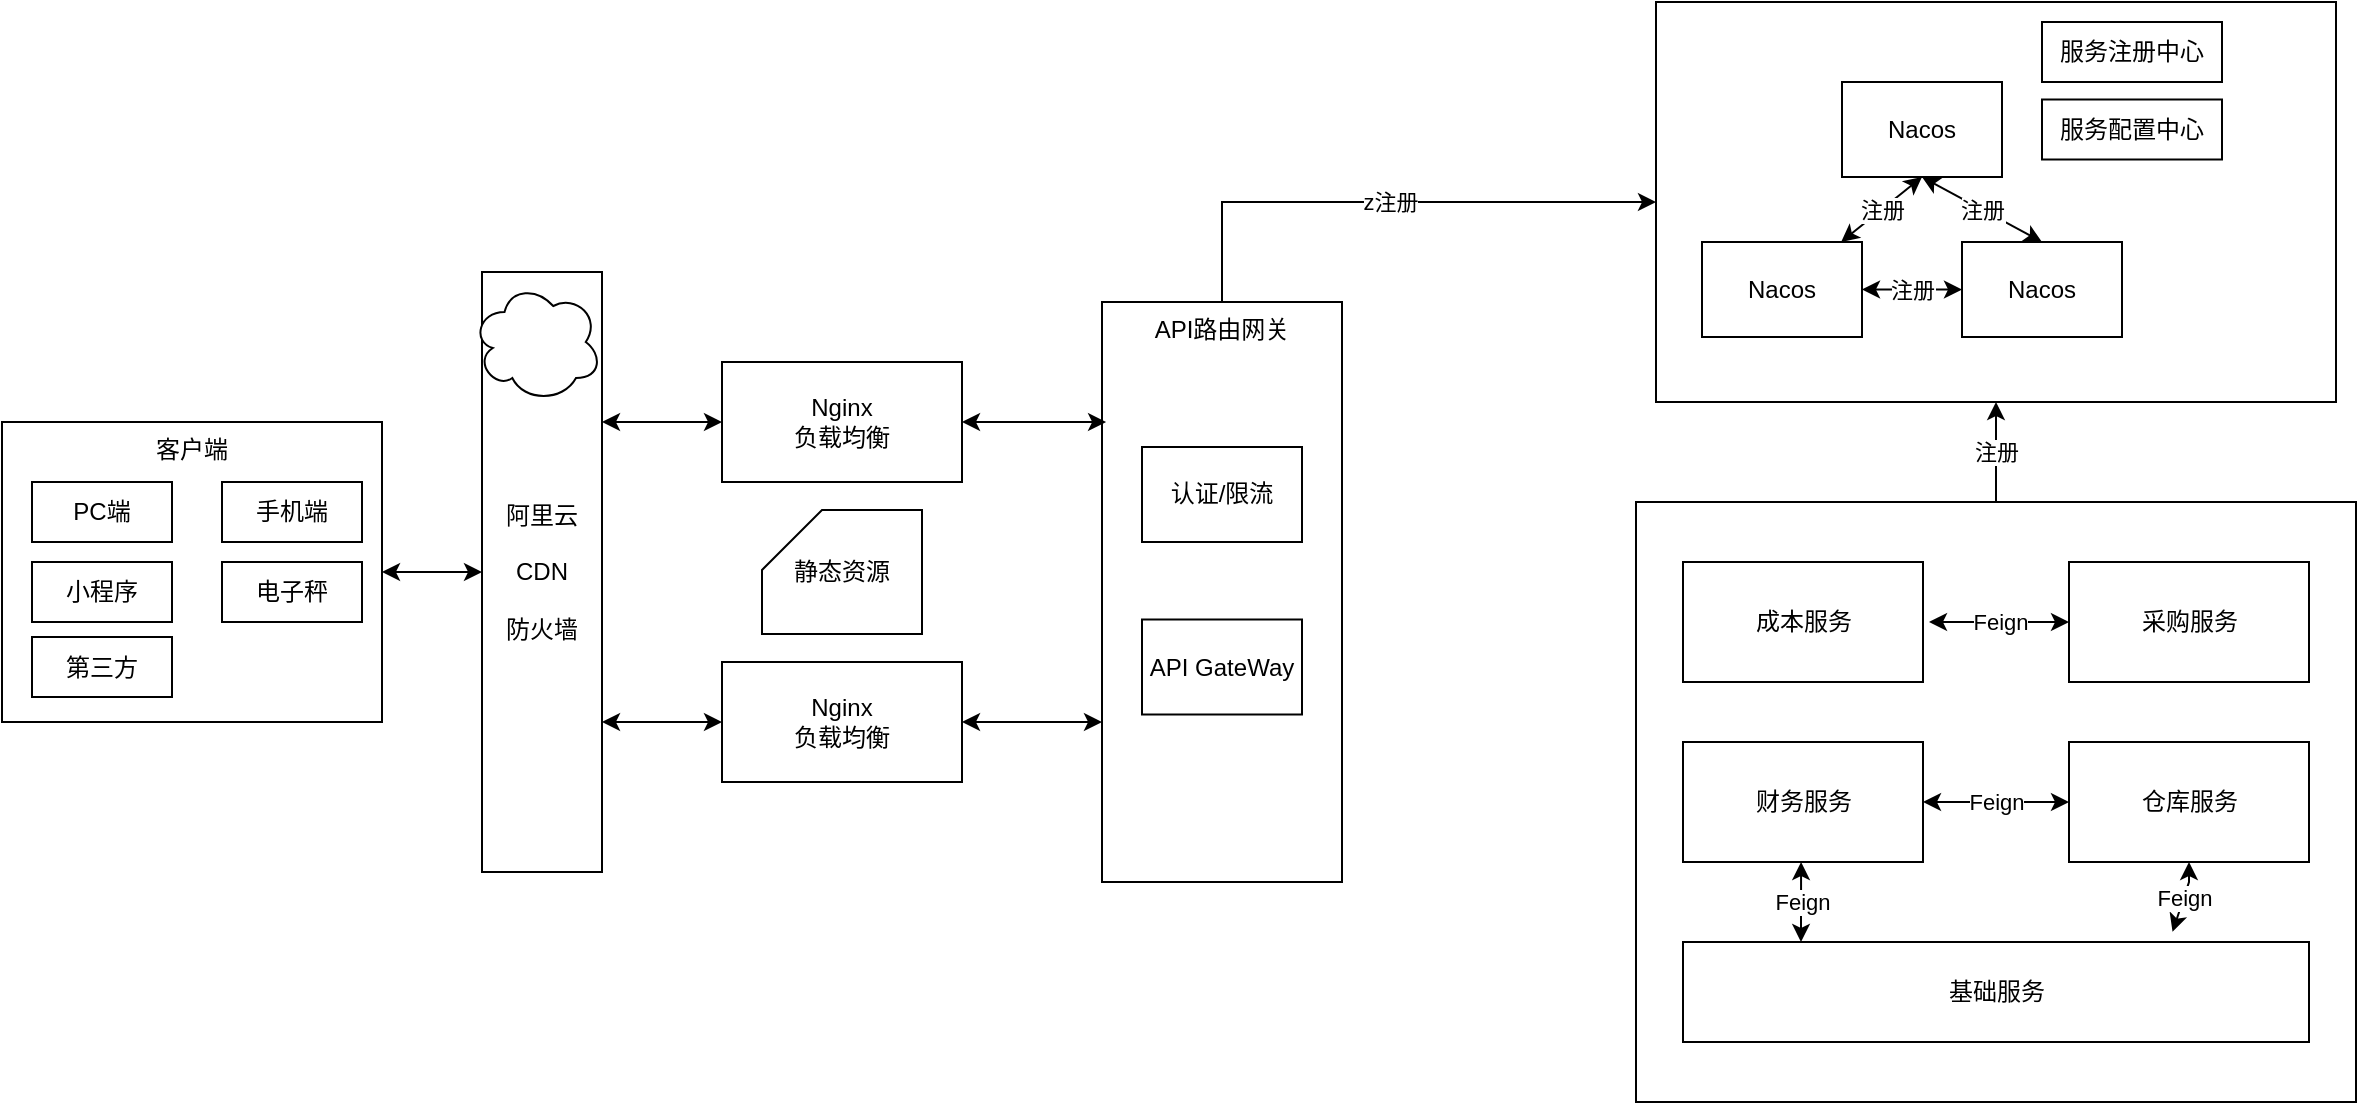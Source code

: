 <mxfile version="18.2.0" type="github">
  <diagram id="vszCD1J5VTGv5mpLLiHU" name="Page-1">
    <mxGraphModel dx="1955" dy="2239" grid="1" gridSize="10" guides="1" tooltips="1" connect="1" arrows="1" fold="1" page="1" pageScale="1" pageWidth="827" pageHeight="1169" math="0" shadow="0">
      <root>
        <mxCell id="0" />
        <mxCell id="1" parent="0" />
        <mxCell id="VbcEAXWBeEiYhWNy1sMn-55" value="" style="rounded=0;whiteSpace=wrap;html=1;" vertex="1" parent="1">
          <mxGeometry x="827" y="150" width="360" height="300" as="geometry" />
        </mxCell>
        <mxCell id="VbcEAXWBeEiYhWNy1sMn-40" value="" style="rounded=0;whiteSpace=wrap;html=1;" vertex="1" parent="1">
          <mxGeometry x="837" y="-100" width="340" height="200" as="geometry" />
        </mxCell>
        <mxCell id="VbcEAXWBeEiYhWNy1sMn-56" value="z注册" style="edgeStyle=orthogonalEdgeStyle;rounded=0;orthogonalLoop=1;jettySize=auto;html=1;entryX=0;entryY=0.5;entryDx=0;entryDy=0;" edge="1" parent="1" source="VbcEAXWBeEiYhWNy1sMn-20" target="VbcEAXWBeEiYhWNy1sMn-40">
          <mxGeometry relative="1" as="geometry">
            <Array as="points">
              <mxPoint x="620" />
            </Array>
          </mxGeometry>
        </mxCell>
        <mxCell id="VbcEAXWBeEiYhWNy1sMn-20" value="API路由网关" style="rounded=0;whiteSpace=wrap;html=1;verticalAlign=top;" vertex="1" parent="1">
          <mxGeometry x="560" y="50" width="120" height="290" as="geometry" />
        </mxCell>
        <mxCell id="owut5gFH1ZOMrYDUWBN5-8" value="客户端" style="rounded=0;whiteSpace=wrap;html=1;verticalAlign=top;" parent="1" vertex="1">
          <mxGeometry x="10" y="110" width="190" height="150" as="geometry" />
        </mxCell>
        <mxCell id="owut5gFH1ZOMrYDUWBN5-1" value="手机端" style="rounded=0;whiteSpace=wrap;html=1;" parent="1" vertex="1">
          <mxGeometry x="120" y="140" width="70" height="30" as="geometry" />
        </mxCell>
        <mxCell id="owut5gFH1ZOMrYDUWBN5-3" value="PC端" style="rounded=0;whiteSpace=wrap;html=1;" parent="1" vertex="1">
          <mxGeometry x="25" y="140" width="70" height="30" as="geometry" />
        </mxCell>
        <mxCell id="owut5gFH1ZOMrYDUWBN5-5" value="电子秤" style="rounded=0;whiteSpace=wrap;html=1;" parent="1" vertex="1">
          <mxGeometry x="120" y="180" width="70" height="30" as="geometry" />
        </mxCell>
        <mxCell id="owut5gFH1ZOMrYDUWBN5-7" value="第三方" style="rounded=0;whiteSpace=wrap;html=1;" parent="1" vertex="1">
          <mxGeometry x="25" y="217.5" width="70" height="30" as="geometry" />
        </mxCell>
        <mxCell id="VbcEAXWBeEiYhWNy1sMn-3" value="API GateWay" style="rounded=0;whiteSpace=wrap;html=1;" vertex="1" parent="1">
          <mxGeometry x="580" y="208.75" width="80" height="47.5" as="geometry" />
        </mxCell>
        <mxCell id="VbcEAXWBeEiYhWNy1sMn-6" value="小程序" style="rounded=0;whiteSpace=wrap;html=1;" vertex="1" parent="1">
          <mxGeometry x="25" y="180" width="70" height="30" as="geometry" />
        </mxCell>
        <mxCell id="VbcEAXWBeEiYhWNy1sMn-8" value="阿里云&lt;br&gt;&lt;br&gt;CDN&lt;br&gt;&lt;br&gt;防火墙" style="rounded=0;whiteSpace=wrap;html=1;" vertex="1" parent="1">
          <mxGeometry x="250" y="35" width="60" height="300" as="geometry" />
        </mxCell>
        <mxCell id="VbcEAXWBeEiYhWNy1sMn-10" value="Nginx&lt;br&gt;负载均衡" style="rounded=0;whiteSpace=wrap;html=1;" vertex="1" parent="1">
          <mxGeometry x="370" y="80" width="120" height="60" as="geometry" />
        </mxCell>
        <mxCell id="VbcEAXWBeEiYhWNy1sMn-11" value="Nginx&lt;br&gt;负载均衡" style="rounded=0;whiteSpace=wrap;html=1;" vertex="1" parent="1">
          <mxGeometry x="370" y="230" width="120" height="60" as="geometry" />
        </mxCell>
        <mxCell id="VbcEAXWBeEiYhWNy1sMn-12" value="" style="endArrow=classic;startArrow=classic;html=1;rounded=0;entryX=0;entryY=0.5;entryDx=0;entryDy=0;exitX=1;exitY=0.25;exitDx=0;exitDy=0;" edge="1" parent="1" source="VbcEAXWBeEiYhWNy1sMn-8" target="VbcEAXWBeEiYhWNy1sMn-10">
          <mxGeometry width="50" height="50" relative="1" as="geometry">
            <mxPoint x="310" y="150" as="sourcePoint" />
            <mxPoint x="360" y="100" as="targetPoint" />
          </mxGeometry>
        </mxCell>
        <mxCell id="VbcEAXWBeEiYhWNy1sMn-14" value="" style="endArrow=classic;startArrow=classic;html=1;rounded=0;exitX=1;exitY=0.5;exitDx=0;exitDy=0;entryX=0;entryY=0.5;entryDx=0;entryDy=0;" edge="1" parent="1" source="owut5gFH1ZOMrYDUWBN5-8" target="VbcEAXWBeEiYhWNy1sMn-8">
          <mxGeometry width="50" height="50" relative="1" as="geometry">
            <mxPoint x="200" y="210" as="sourcePoint" />
            <mxPoint x="250" y="160" as="targetPoint" />
          </mxGeometry>
        </mxCell>
        <mxCell id="VbcEAXWBeEiYhWNy1sMn-15" value="" style="endArrow=classic;startArrow=classic;html=1;rounded=0;entryX=0;entryY=0.5;entryDx=0;entryDy=0;exitX=1;exitY=0.75;exitDx=0;exitDy=0;" edge="1" parent="1" source="VbcEAXWBeEiYhWNy1sMn-8" target="VbcEAXWBeEiYhWNy1sMn-11">
          <mxGeometry width="50" height="50" relative="1" as="geometry">
            <mxPoint x="310" y="300" as="sourcePoint" />
            <mxPoint x="360" y="250" as="targetPoint" />
          </mxGeometry>
        </mxCell>
        <mxCell id="VbcEAXWBeEiYhWNy1sMn-17" value="" style="ellipse;shape=cloud;whiteSpace=wrap;html=1;" vertex="1" parent="1">
          <mxGeometry x="245" y="40" width="65" height="60" as="geometry" />
        </mxCell>
        <mxCell id="VbcEAXWBeEiYhWNy1sMn-19" value="静态资源" style="shape=card;whiteSpace=wrap;html=1;" vertex="1" parent="1">
          <mxGeometry x="390" y="154" width="80" height="62" as="geometry" />
        </mxCell>
        <mxCell id="VbcEAXWBeEiYhWNy1sMn-21" value="认证/限流" style="rounded=0;whiteSpace=wrap;html=1;" vertex="1" parent="1">
          <mxGeometry x="580" y="122.5" width="80" height="47.5" as="geometry" />
        </mxCell>
        <mxCell id="VbcEAXWBeEiYhWNy1sMn-22" value="" style="endArrow=classic;startArrow=classic;html=1;rounded=0;exitX=1;exitY=0.5;exitDx=0;exitDy=0;entryX=0.017;entryY=0.207;entryDx=0;entryDy=0;entryPerimeter=0;" edge="1" parent="1" source="VbcEAXWBeEiYhWNy1sMn-10" target="VbcEAXWBeEiYhWNy1sMn-20">
          <mxGeometry width="50" height="50" relative="1" as="geometry">
            <mxPoint x="490" y="160" as="sourcePoint" />
            <mxPoint x="540" y="110" as="targetPoint" />
          </mxGeometry>
        </mxCell>
        <mxCell id="VbcEAXWBeEiYhWNy1sMn-23" value="" style="endArrow=classic;startArrow=classic;html=1;rounded=0;exitX=1;exitY=0.5;exitDx=0;exitDy=0;" edge="1" parent="1" source="VbcEAXWBeEiYhWNy1sMn-11">
          <mxGeometry width="50" height="50" relative="1" as="geometry">
            <mxPoint x="490" y="310" as="sourcePoint" />
            <mxPoint x="560" y="260" as="targetPoint" />
          </mxGeometry>
        </mxCell>
        <mxCell id="VbcEAXWBeEiYhWNy1sMn-25" value="Nacos" style="rounded=0;whiteSpace=wrap;html=1;" vertex="1" parent="1">
          <mxGeometry x="930" y="-60" width="80" height="47.5" as="geometry" />
        </mxCell>
        <mxCell id="VbcEAXWBeEiYhWNy1sMn-26" value="Nacos" style="rounded=0;whiteSpace=wrap;html=1;" vertex="1" parent="1">
          <mxGeometry x="860" y="20" width="80" height="47.5" as="geometry" />
        </mxCell>
        <mxCell id="VbcEAXWBeEiYhWNy1sMn-27" value="Nacos" style="rounded=0;whiteSpace=wrap;html=1;" vertex="1" parent="1">
          <mxGeometry x="990" y="20" width="80" height="47.5" as="geometry" />
        </mxCell>
        <mxCell id="VbcEAXWBeEiYhWNy1sMn-28" value="注册" style="endArrow=classic;startArrow=classic;html=1;rounded=0;entryX=0.5;entryY=1;entryDx=0;entryDy=0;" edge="1" parent="1" source="VbcEAXWBeEiYhWNy1sMn-26" target="VbcEAXWBeEiYhWNy1sMn-25">
          <mxGeometry width="50" height="50" relative="1" as="geometry">
            <mxPoint x="950" y="40" as="sourcePoint" />
            <mxPoint x="1000" y="-10" as="targetPoint" />
          </mxGeometry>
        </mxCell>
        <mxCell id="VbcEAXWBeEiYhWNy1sMn-32" value="注册" style="endArrow=classic;startArrow=classic;html=1;rounded=0;entryX=0.5;entryY=1;entryDx=0;entryDy=0;exitX=0.5;exitY=0;exitDx=0;exitDy=0;" edge="1" parent="1" source="VbcEAXWBeEiYhWNy1sMn-27" target="VbcEAXWBeEiYhWNy1sMn-25">
          <mxGeometry width="50" height="50" relative="1" as="geometry">
            <mxPoint x="980" y="40" as="sourcePoint" />
            <mxPoint x="1030" y="-10" as="targetPoint" />
          </mxGeometry>
        </mxCell>
        <mxCell id="VbcEAXWBeEiYhWNy1sMn-33" value="注册" style="endArrow=classic;startArrow=classic;html=1;rounded=0;exitX=1;exitY=0.5;exitDx=0;exitDy=0;entryX=0;entryY=0.5;entryDx=0;entryDy=0;" edge="1" parent="1" source="VbcEAXWBeEiYhWNy1sMn-26" target="VbcEAXWBeEiYhWNy1sMn-27">
          <mxGeometry width="50" height="50" relative="1" as="geometry">
            <mxPoint x="950" y="90" as="sourcePoint" />
            <mxPoint x="980" y="44" as="targetPoint" />
          </mxGeometry>
        </mxCell>
        <mxCell id="VbcEAXWBeEiYhWNy1sMn-34" value="服务注册中心" style="rounded=0;whiteSpace=wrap;html=1;" vertex="1" parent="1">
          <mxGeometry x="1030" y="-90" width="90" height="30" as="geometry" />
        </mxCell>
        <mxCell id="VbcEAXWBeEiYhWNy1sMn-35" value="服务配置中心" style="rounded=0;whiteSpace=wrap;html=1;" vertex="1" parent="1">
          <mxGeometry x="1030" y="-51.25" width="90" height="30" as="geometry" />
        </mxCell>
        <mxCell id="VbcEAXWBeEiYhWNy1sMn-42" value="成本服务" style="rounded=0;whiteSpace=wrap;html=1;" vertex="1" parent="1">
          <mxGeometry x="850.5" y="180" width="120" height="60" as="geometry" />
        </mxCell>
        <mxCell id="VbcEAXWBeEiYhWNy1sMn-43" value="采购服务" style="rounded=0;whiteSpace=wrap;html=1;" vertex="1" parent="1">
          <mxGeometry x="1043.5" y="180" width="120" height="60" as="geometry" />
        </mxCell>
        <mxCell id="VbcEAXWBeEiYhWNy1sMn-44" value="仓库服务" style="rounded=0;whiteSpace=wrap;html=1;" vertex="1" parent="1">
          <mxGeometry x="1043.5" y="270" width="120" height="60" as="geometry" />
        </mxCell>
        <mxCell id="VbcEAXWBeEiYhWNy1sMn-45" value="财务服务" style="rounded=0;whiteSpace=wrap;html=1;" vertex="1" parent="1">
          <mxGeometry x="850.5" y="270" width="120" height="60" as="geometry" />
        </mxCell>
        <mxCell id="VbcEAXWBeEiYhWNy1sMn-46" value="基础服务" style="rounded=0;whiteSpace=wrap;html=1;" vertex="1" parent="1">
          <mxGeometry x="850.5" y="370" width="313" height="50" as="geometry" />
        </mxCell>
        <mxCell id="VbcEAXWBeEiYhWNy1sMn-48" value="Feign" style="endArrow=classic;startArrow=classic;html=1;rounded=0;entryX=0;entryY=0.5;entryDx=0;entryDy=0;" edge="1" parent="1" target="VbcEAXWBeEiYhWNy1sMn-43">
          <mxGeometry width="50" height="50" relative="1" as="geometry">
            <mxPoint x="973.5" y="210" as="sourcePoint" />
            <mxPoint x="1023.5" y="210" as="targetPoint" />
          </mxGeometry>
        </mxCell>
        <mxCell id="VbcEAXWBeEiYhWNy1sMn-50" value="Feign" style="endArrow=classic;startArrow=classic;html=1;rounded=0;entryX=0;entryY=0.5;entryDx=0;entryDy=0;exitX=1;exitY=0.5;exitDx=0;exitDy=0;" edge="1" parent="1" source="VbcEAXWBeEiYhWNy1sMn-45" target="VbcEAXWBeEiYhWNy1sMn-44">
          <mxGeometry width="50" height="50" relative="1" as="geometry">
            <mxPoint x="963.5" y="340" as="sourcePoint" />
            <mxPoint x="1013.5" y="290" as="targetPoint" />
          </mxGeometry>
        </mxCell>
        <mxCell id="VbcEAXWBeEiYhWNy1sMn-51" value="Feign" style="endArrow=classic;startArrow=classic;html=1;rounded=0;entryX=0.492;entryY=1;entryDx=0;entryDy=0;entryPerimeter=0;" edge="1" parent="1" target="VbcEAXWBeEiYhWNy1sMn-45">
          <mxGeometry width="50" height="50" relative="1" as="geometry">
            <mxPoint x="909.5" y="370" as="sourcePoint" />
            <mxPoint x="909.54" y="331.02" as="targetPoint" />
          </mxGeometry>
        </mxCell>
        <mxCell id="VbcEAXWBeEiYhWNy1sMn-52" value="Feign" style="endArrow=classic;startArrow=classic;html=1;rounded=0;entryX=0.5;entryY=1;entryDx=0;entryDy=0;exitX=0.782;exitY=-0.102;exitDx=0;exitDy=0;exitPerimeter=0;" edge="1" parent="1" source="VbcEAXWBeEiYhWNy1sMn-46" target="VbcEAXWBeEiYhWNy1sMn-44">
          <mxGeometry width="50" height="50" relative="1" as="geometry">
            <mxPoint x="1093.5" y="380" as="sourcePoint" />
            <mxPoint x="1143.5" y="330" as="targetPoint" />
            <Array as="points">
              <mxPoint x="1103.5" y="340" />
            </Array>
          </mxGeometry>
        </mxCell>
        <mxCell id="VbcEAXWBeEiYhWNy1sMn-57" value="注册" style="endArrow=classic;html=1;rounded=0;entryX=0.5;entryY=1;entryDx=0;entryDy=0;exitX=0.5;exitY=0;exitDx=0;exitDy=0;" edge="1" parent="1" source="VbcEAXWBeEiYhWNy1sMn-55" target="VbcEAXWBeEiYhWNy1sMn-40">
          <mxGeometry width="50" height="50" relative="1" as="geometry">
            <mxPoint x="1010" y="170" as="sourcePoint" />
            <mxPoint x="1040" y="130" as="targetPoint" />
          </mxGeometry>
        </mxCell>
      </root>
    </mxGraphModel>
  </diagram>
</mxfile>
